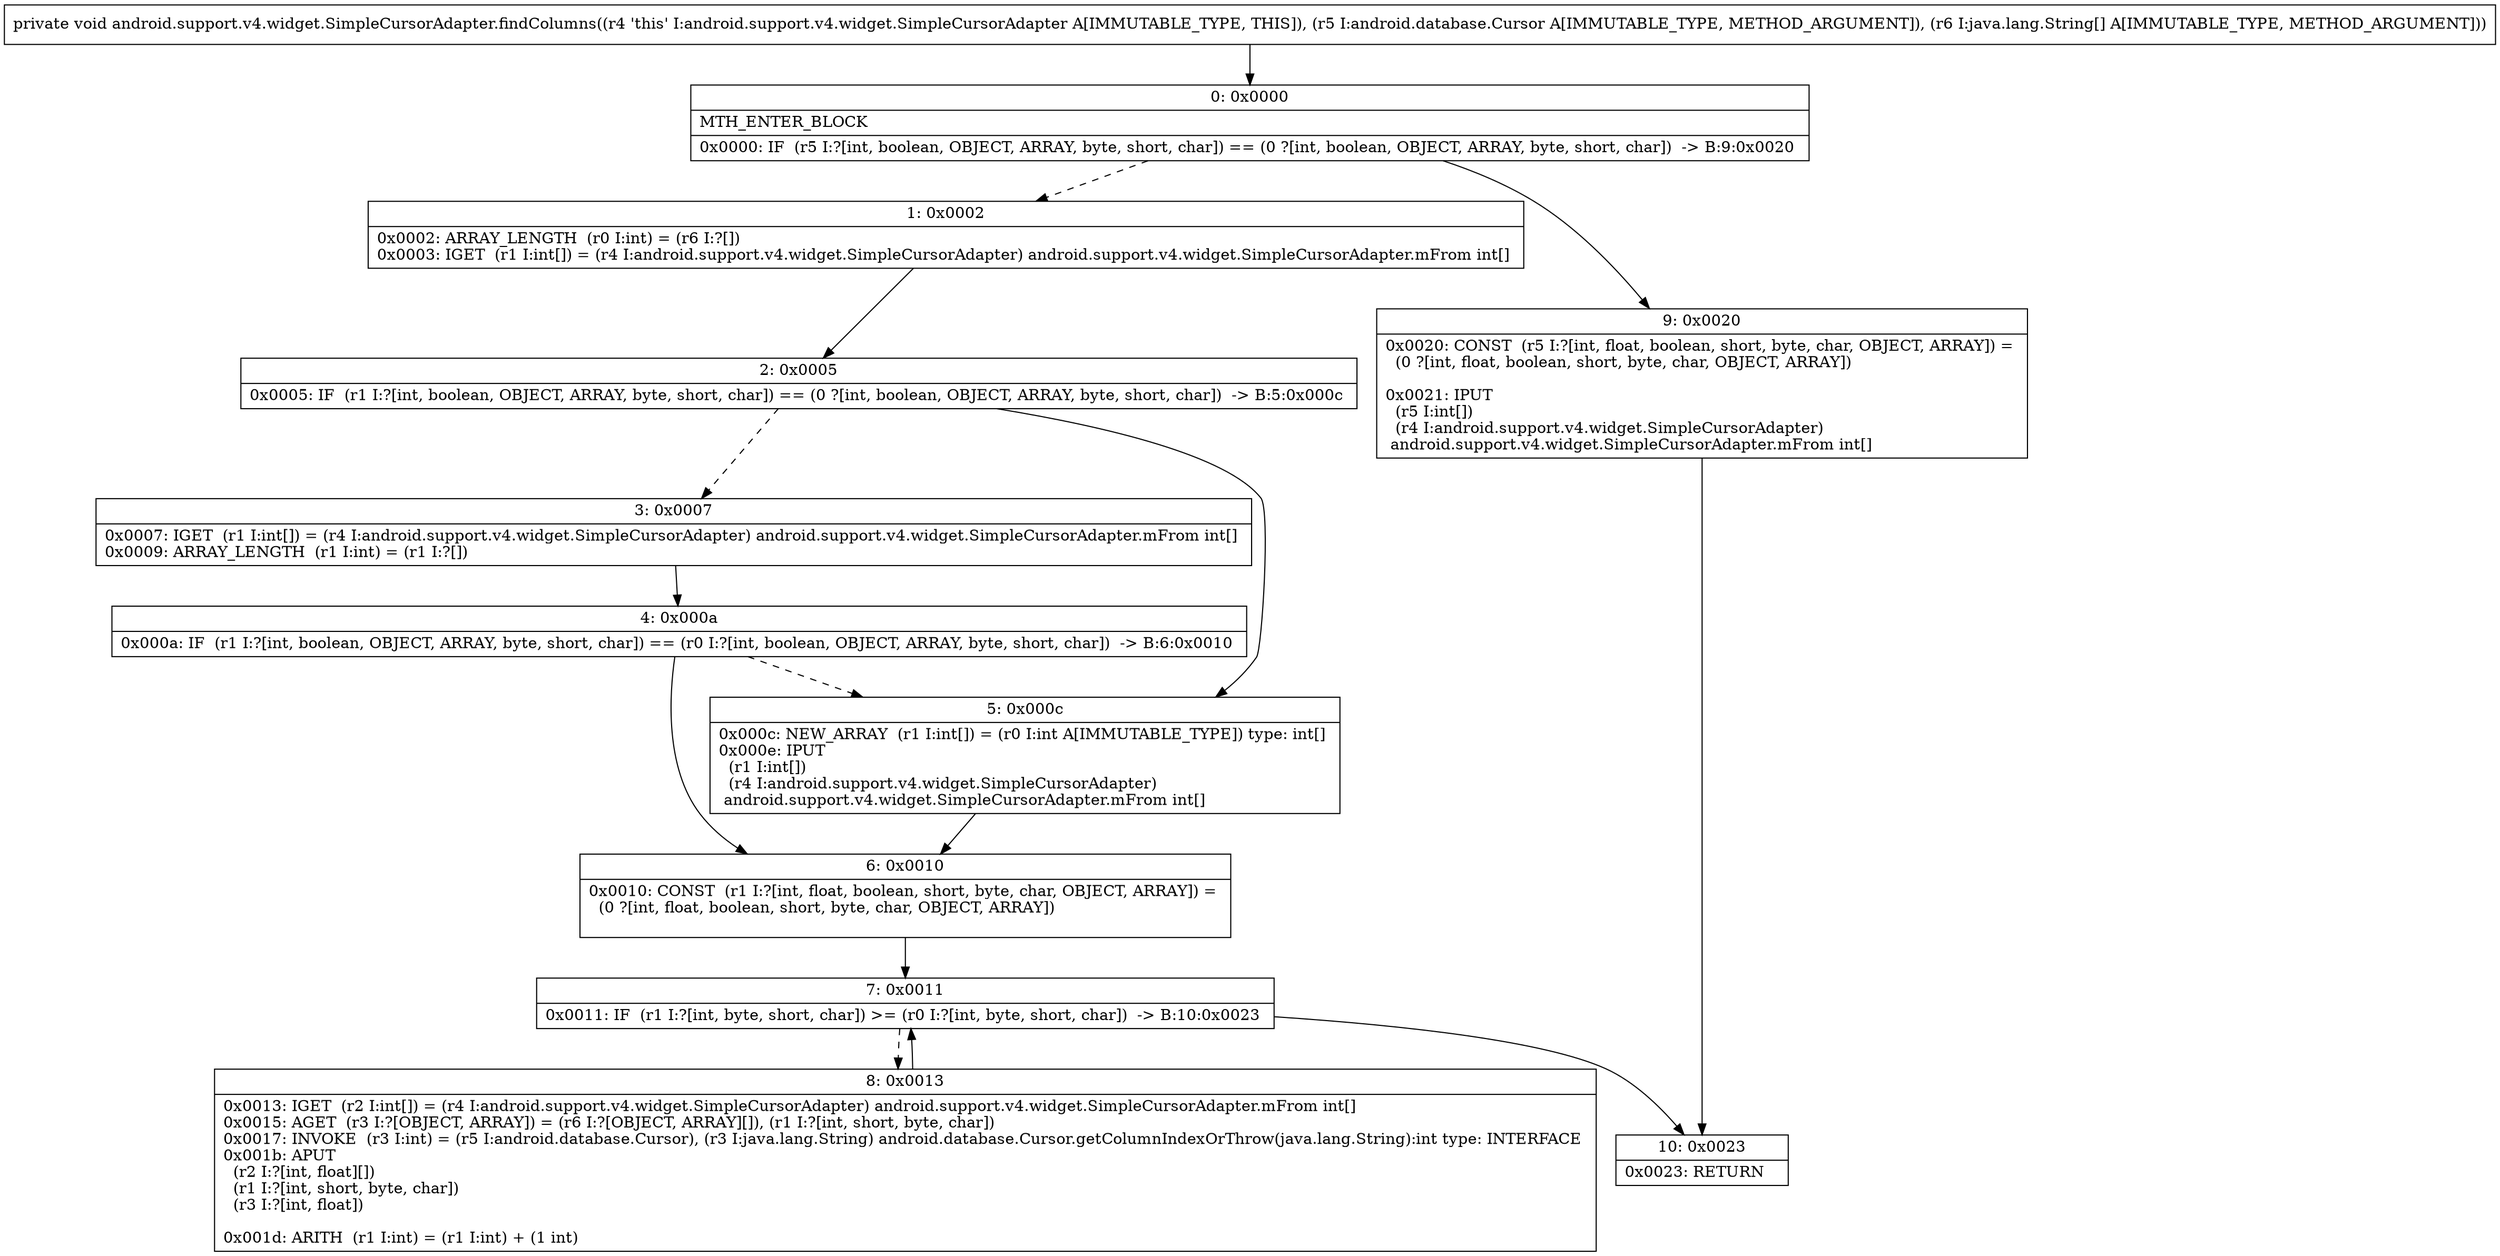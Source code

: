 digraph "CFG forandroid.support.v4.widget.SimpleCursorAdapter.findColumns(Landroid\/database\/Cursor;[Ljava\/lang\/String;)V" {
Node_0 [shape=record,label="{0\:\ 0x0000|MTH_ENTER_BLOCK\l|0x0000: IF  (r5 I:?[int, boolean, OBJECT, ARRAY, byte, short, char]) == (0 ?[int, boolean, OBJECT, ARRAY, byte, short, char])  \-\> B:9:0x0020 \l}"];
Node_1 [shape=record,label="{1\:\ 0x0002|0x0002: ARRAY_LENGTH  (r0 I:int) = (r6 I:?[]) \l0x0003: IGET  (r1 I:int[]) = (r4 I:android.support.v4.widget.SimpleCursorAdapter) android.support.v4.widget.SimpleCursorAdapter.mFrom int[] \l}"];
Node_2 [shape=record,label="{2\:\ 0x0005|0x0005: IF  (r1 I:?[int, boolean, OBJECT, ARRAY, byte, short, char]) == (0 ?[int, boolean, OBJECT, ARRAY, byte, short, char])  \-\> B:5:0x000c \l}"];
Node_3 [shape=record,label="{3\:\ 0x0007|0x0007: IGET  (r1 I:int[]) = (r4 I:android.support.v4.widget.SimpleCursorAdapter) android.support.v4.widget.SimpleCursorAdapter.mFrom int[] \l0x0009: ARRAY_LENGTH  (r1 I:int) = (r1 I:?[]) \l}"];
Node_4 [shape=record,label="{4\:\ 0x000a|0x000a: IF  (r1 I:?[int, boolean, OBJECT, ARRAY, byte, short, char]) == (r0 I:?[int, boolean, OBJECT, ARRAY, byte, short, char])  \-\> B:6:0x0010 \l}"];
Node_5 [shape=record,label="{5\:\ 0x000c|0x000c: NEW_ARRAY  (r1 I:int[]) = (r0 I:int A[IMMUTABLE_TYPE]) type: int[] \l0x000e: IPUT  \l  (r1 I:int[])\l  (r4 I:android.support.v4.widget.SimpleCursorAdapter)\l android.support.v4.widget.SimpleCursorAdapter.mFrom int[] \l}"];
Node_6 [shape=record,label="{6\:\ 0x0010|0x0010: CONST  (r1 I:?[int, float, boolean, short, byte, char, OBJECT, ARRAY]) = \l  (0 ?[int, float, boolean, short, byte, char, OBJECT, ARRAY])\l \l}"];
Node_7 [shape=record,label="{7\:\ 0x0011|0x0011: IF  (r1 I:?[int, byte, short, char]) \>= (r0 I:?[int, byte, short, char])  \-\> B:10:0x0023 \l}"];
Node_8 [shape=record,label="{8\:\ 0x0013|0x0013: IGET  (r2 I:int[]) = (r4 I:android.support.v4.widget.SimpleCursorAdapter) android.support.v4.widget.SimpleCursorAdapter.mFrom int[] \l0x0015: AGET  (r3 I:?[OBJECT, ARRAY]) = (r6 I:?[OBJECT, ARRAY][]), (r1 I:?[int, short, byte, char]) \l0x0017: INVOKE  (r3 I:int) = (r5 I:android.database.Cursor), (r3 I:java.lang.String) android.database.Cursor.getColumnIndexOrThrow(java.lang.String):int type: INTERFACE \l0x001b: APUT  \l  (r2 I:?[int, float][])\l  (r1 I:?[int, short, byte, char])\l  (r3 I:?[int, float])\l \l0x001d: ARITH  (r1 I:int) = (r1 I:int) + (1 int) \l}"];
Node_9 [shape=record,label="{9\:\ 0x0020|0x0020: CONST  (r5 I:?[int, float, boolean, short, byte, char, OBJECT, ARRAY]) = \l  (0 ?[int, float, boolean, short, byte, char, OBJECT, ARRAY])\l \l0x0021: IPUT  \l  (r5 I:int[])\l  (r4 I:android.support.v4.widget.SimpleCursorAdapter)\l android.support.v4.widget.SimpleCursorAdapter.mFrom int[] \l}"];
Node_10 [shape=record,label="{10\:\ 0x0023|0x0023: RETURN   \l}"];
MethodNode[shape=record,label="{private void android.support.v4.widget.SimpleCursorAdapter.findColumns((r4 'this' I:android.support.v4.widget.SimpleCursorAdapter A[IMMUTABLE_TYPE, THIS]), (r5 I:android.database.Cursor A[IMMUTABLE_TYPE, METHOD_ARGUMENT]), (r6 I:java.lang.String[] A[IMMUTABLE_TYPE, METHOD_ARGUMENT])) }"];
MethodNode -> Node_0;
Node_0 -> Node_1[style=dashed];
Node_0 -> Node_9;
Node_1 -> Node_2;
Node_2 -> Node_3[style=dashed];
Node_2 -> Node_5;
Node_3 -> Node_4;
Node_4 -> Node_5[style=dashed];
Node_4 -> Node_6;
Node_5 -> Node_6;
Node_6 -> Node_7;
Node_7 -> Node_8[style=dashed];
Node_7 -> Node_10;
Node_8 -> Node_7;
Node_9 -> Node_10;
}


